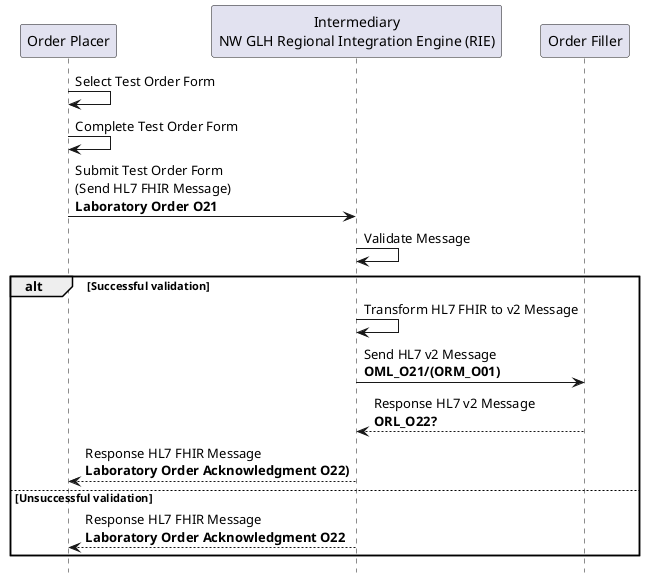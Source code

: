 @startuml

hide footbox

participant "Order Placer" as EPR
participant "Intermediary\nNW GLH Regional Integration Engine (RIE)" as TIE
participant "Order Filler" as LIMS

EPR -> EPR: Select Test Order Form
EPR -> EPR: Complete Test Order Form
EPR -> TIE: Submit Test Order Form\n(Send HL7 FHIR Message)\n**Laboratory Order O21**
TIE -> TIE: Validate Message

alt Successful validation
TIE -> TIE : Transform HL7 FHIR to v2 Message
TIE -> LIMS: Send HL7 v2 Message\n**OML_O21/(ORM_O01)**
LIMS --> TIE: Response HL7 v2 Message\n**ORL_O22?**
TIE --> EPR: Response HL7 FHIR Message\n**Laboratory Order Acknowledgment O22)**
else Unsuccessful validation
TIE --> EPR: Response HL7 FHIR Message\n**Laboratory Order Acknowledgment O22**
end

@enduml
